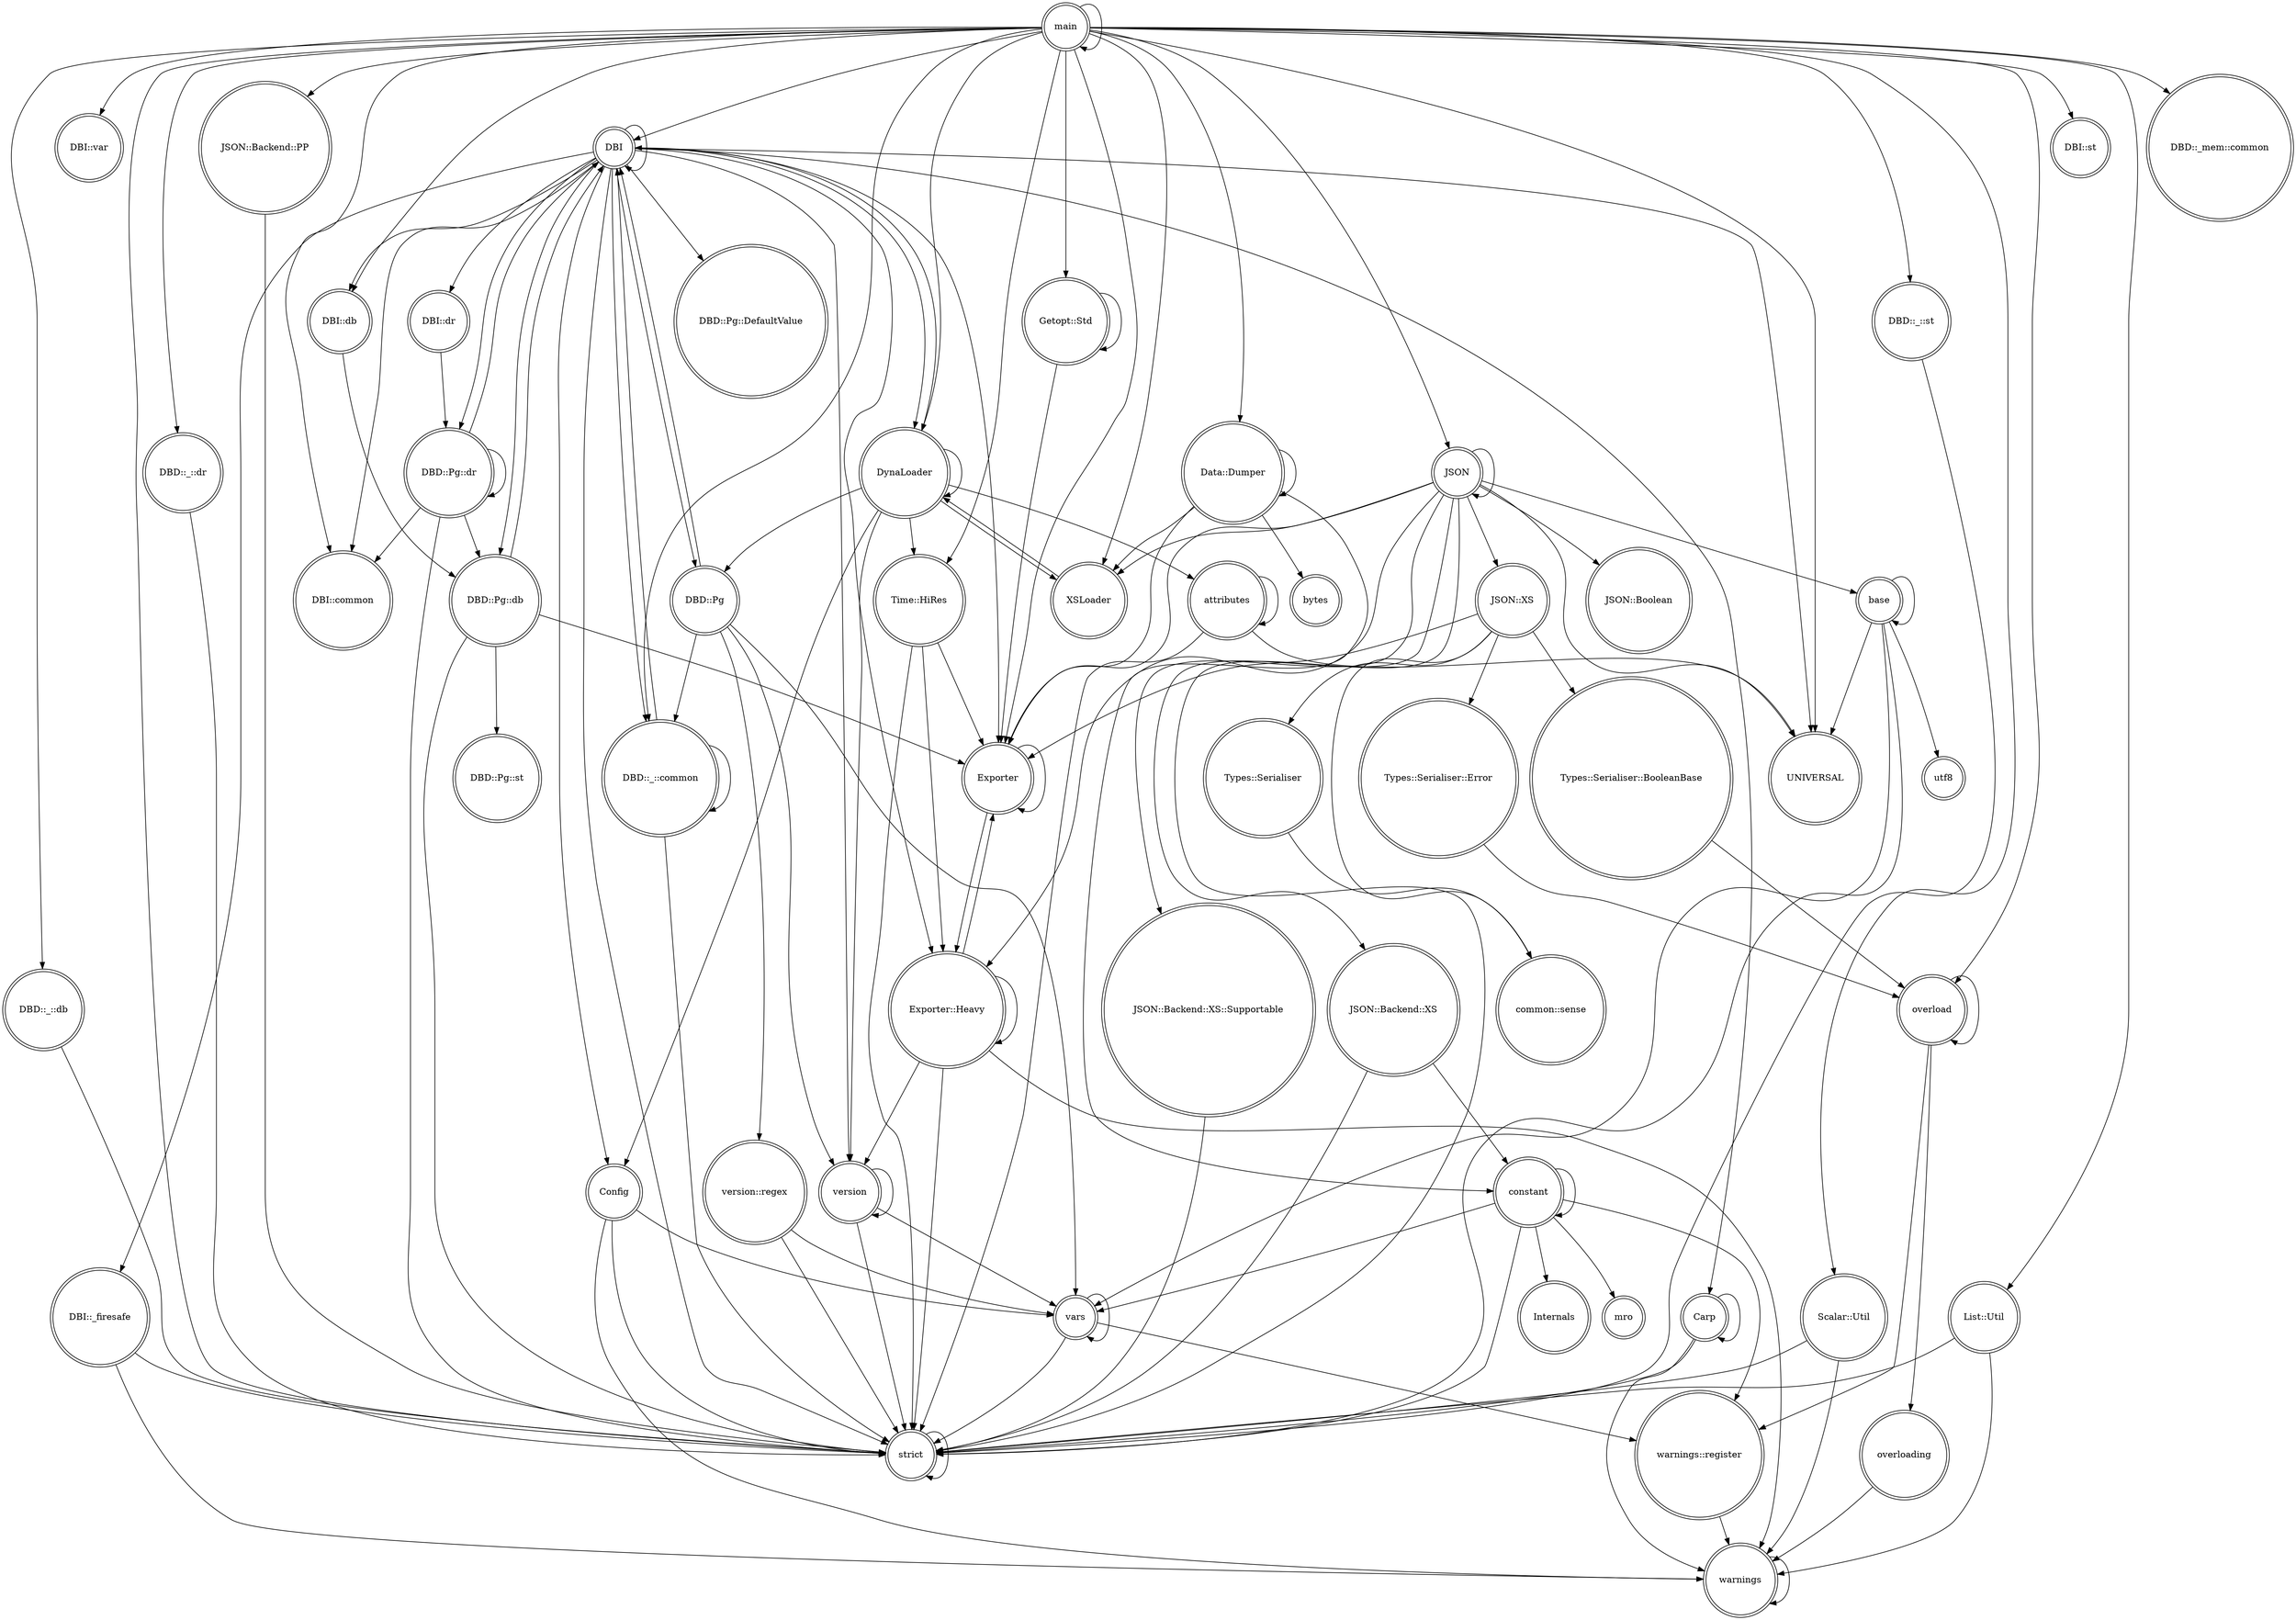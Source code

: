 digraph {
graph [overlap=false]
node [shape=doublecircle];
"DBI" -> "Carp";
"main" -> "DBI::var";
"DBD::Pg::db" -> "Exporter";
"DBD::Pg::db" -> "strict";
"version" -> "vars";
"DBI" -> "DBD::Pg::dr";
"JSON" -> "base";
"DynaLoader" -> "Config";
"DBD::_::st" -> "strict";
"DBD::_::dr" -> "strict";
"JSON" -> "JSON::Boolean";
"base" -> "vars";
"main" -> "DBD::_::common";
"main" -> "DBD::_::st";
"DBI" -> "DBI::common";
"Time::HiRes" -> "strict";
"overload" -> "warnings::register";
"DBI" -> "DynaLoader";
"main" -> "DBI::common";
"DBI" -> "UNIVERSAL";
"DBI" -> "DBD::_::common";
"DBI" -> "DBD::Pg::db";
"JSON::XS" -> "Types::Serialiser::Error";
"constant" -> "vars";
"version" -> "version";
"base" -> "strict";
"DynaLoader" -> "DynaLoader";
"DBD::Pg" -> "version::regex";
"Carp" -> "Carp";
"attributes" -> "attributes";
"JSON" -> "JSON::Backend::XS";
"DBI" -> "DBI::dr";
"DBI" -> "Exporter::Heavy";
"DBD::Pg" -> "DBD::_::common";
"main" -> "Data::Dumper";
"DBI" -> "strict";
"JSON::XS" -> "common::sense";
"Data::Dumper" -> "XSLoader";
"DBI::db" -> "DBD::Pg::db";
"Carp" -> "strict";
"main" -> "DBD::_::db";
"JSON" -> "JSON::Backend::XS::Supportable";
"main" -> "JSON::Backend::PP";
"DBD::Pg" -> "version";
"DBD::Pg::dr" -> "DBD::Pg::dr";
"DBD::Pg::dr" -> "DBD::Pg::db";
"vars" -> "strict";
"constant" -> "constant";
"base" -> "base";
"Scalar::Util" -> "warnings";
"Exporter" -> "Exporter::Heavy";
"overload" -> "overload";
"DynaLoader" -> "Time::HiRes";
"Types::Serialiser::BooleanBase" -> "overload";
"JSON" -> "UNIVERSAL";
"DBI" -> "DBI::_firesafe";
"DBI" -> "DBI";
"version::regex" -> "strict";
"JSON" -> "JSON";
"version" -> "strict";
"JSON::XS" -> "Types::Serialiser::BooleanBase";
"List::Util" -> "strict";
"main" -> "List::Util";
"main" -> "main";
"main" -> "DBI::st";
"attributes" -> "UNIVERSAL";
"DBD::Pg::db" -> "DBI";
"JSON::Backend::XS" -> "constant";
"Time::HiRes" -> "Exporter::Heavy";
"Getopt::Std" -> "Getopt::Std";
"overload" -> "overloading";
"main" -> "Exporter";
"constant" -> "Internals";
"DBD::_::common" -> "DBI";
"DBI" -> "DBD::Pg::DefaultValue";
"JSON" -> "strict";
"Carp" -> "warnings";
"DBI" -> "version";
"main" -> "overload";
"Exporter::Heavy" -> "Exporter";
"JSON::XS" -> "Types::Serialiser";
"DBD::Pg::dr" -> "strict";
"strict" -> "strict";
"DynaLoader" -> "DBD::Pg";
"main" -> "UNIVERSAL";
"JSON::XS" -> "Exporter";
"Config" -> "warnings";
"Exporter::Heavy" -> "strict";
"Exporter" -> "Exporter";
"Time::HiRes" -> "Exporter";
"DynaLoader" -> "attributes";
"JSON::Backend::XS::Supportable" -> "strict";
"Config" -> "strict";
"JSON::Backend::PP" -> "strict";
"DBD::_::common" -> "strict";
"Exporter::Heavy" -> "version";
"main" -> "Getopt::Std";
"overloading" -> "warnings";
"DBD::Pg::dr" -> "DBI";
"main" -> "XSLoader";
"main" -> "JSON";
"DynaLoader" -> "version";
"Config" -> "vars";
"DBI::dr" -> "DBD::Pg::dr";
"Data::Dumper" -> "Data::Dumper";
"Data::Dumper" -> "constant";
"Data::Dumper" -> "bytes";
"vars" -> "warnings::register";
"List::Util" -> "warnings";
"Types::Serialiser" -> "common::sense";
"main" -> "Time::HiRes";
"base" -> "UNIVERSAL";
"DBD::Pg" -> "DBI";
"Exporter::Heavy" -> "Exporter::Heavy";
"JSON" -> "Exporter::Heavy";
"Types::Serialiser::Error" -> "overload";
"warnings::register" -> "warnings";
"DBD::Pg" -> "vars";
"constant" -> "warnings::register";
"DBI" -> "DBI::db";
"warnings" -> "warnings";
"DynaLoader" -> "DBI";
"DynaLoader" -> "XSLoader";
"Exporter::Heavy" -> "warnings";
"main" -> "DBI::db";
"JSON::Backend::XS" -> "strict";
"version::regex" -> "vars";
"main" -> "Scalar::Util";
"DBI" -> "Config";
"XSLoader" -> "DynaLoader";
"DBD::Pg::db" -> "DBD::Pg::st";
"constant" -> "strict";
"main" -> "DynaLoader";
"base" -> "utf8";
"DBD::_::common" -> "DBD::_::common";
"Data::Dumper" -> "Exporter";
"DBI" -> "Exporter";
"JSON" -> "XSLoader";
"attributes" -> "strict";
"Scalar::Util" -> "strict";
"JSON" -> "JSON::XS";
"vars" -> "vars";
"main" -> "DBD::_mem::common";
"DBI::_firesafe" -> "strict";
"Getopt::Std" -> "Exporter";
"constant" -> "mro";
"DBI" -> "DBD::Pg";
"main" -> "DBI";
"DBI::_firesafe" -> "warnings";
"DBD::Pg::dr" -> "DBI::common";
"main" -> "strict";
"DBD::_::db" -> "strict";
"JSON" -> "Exporter";
"main" -> "DBD::_::dr";
}

